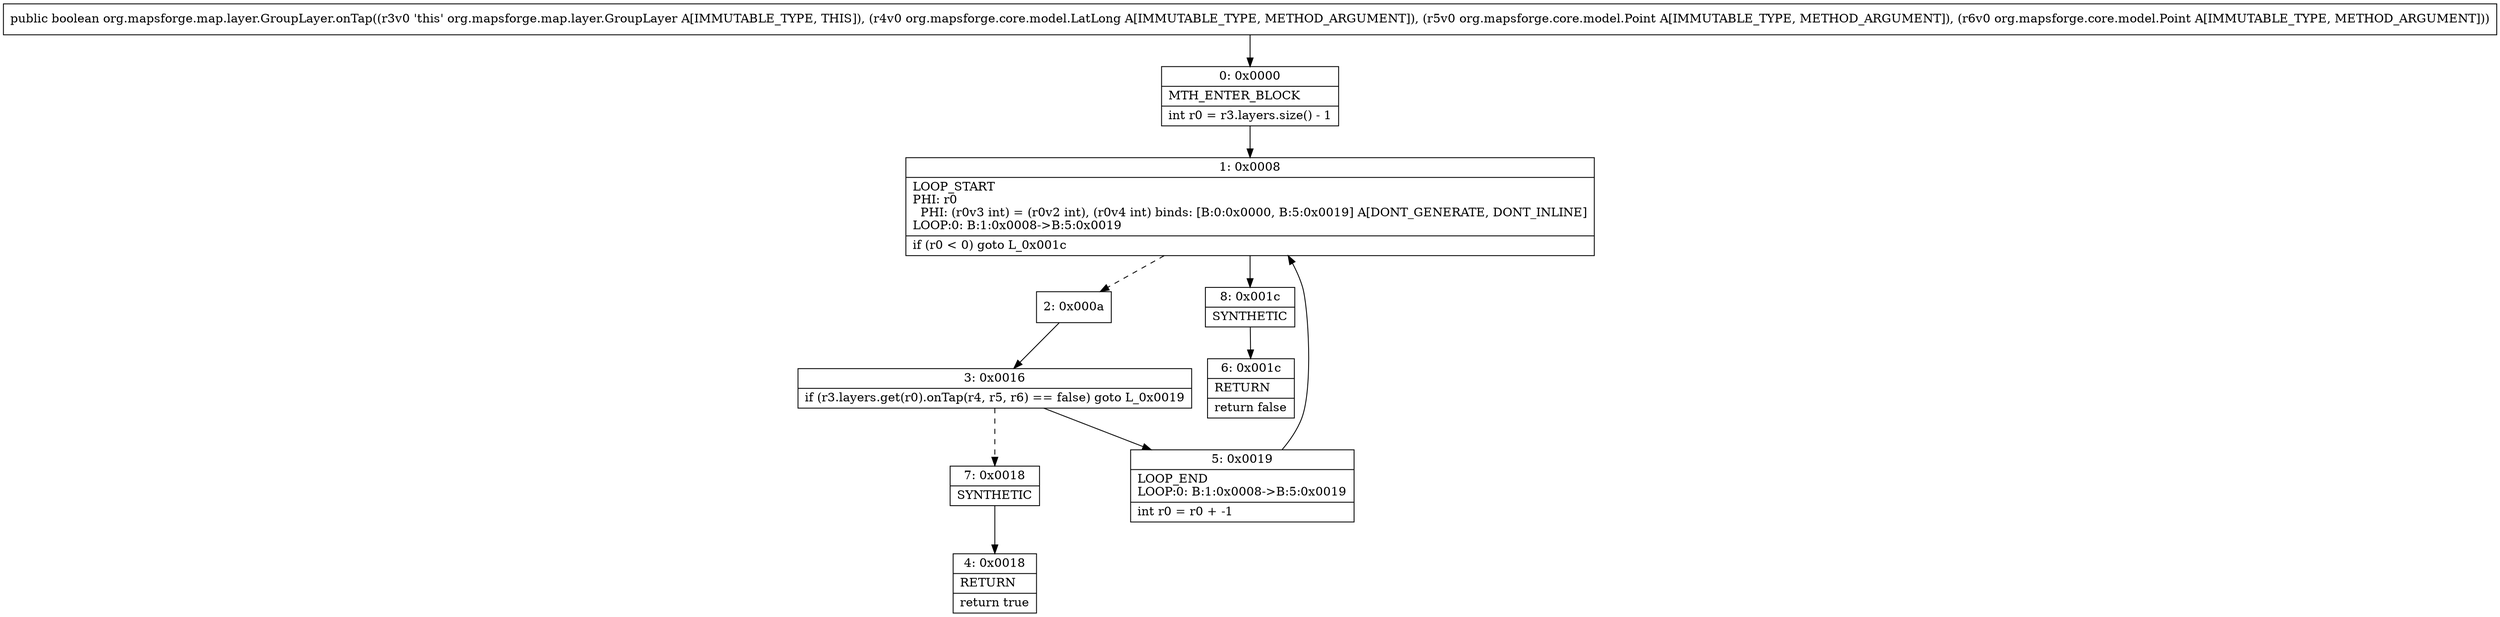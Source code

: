 digraph "CFG fororg.mapsforge.map.layer.GroupLayer.onTap(Lorg\/mapsforge\/core\/model\/LatLong;Lorg\/mapsforge\/core\/model\/Point;Lorg\/mapsforge\/core\/model\/Point;)Z" {
Node_0 [shape=record,label="{0\:\ 0x0000|MTH_ENTER_BLOCK\l|int r0 = r3.layers.size() \- 1\l}"];
Node_1 [shape=record,label="{1\:\ 0x0008|LOOP_START\lPHI: r0 \l  PHI: (r0v3 int) = (r0v2 int), (r0v4 int) binds: [B:0:0x0000, B:5:0x0019] A[DONT_GENERATE, DONT_INLINE]\lLOOP:0: B:1:0x0008\-\>B:5:0x0019\l|if (r0 \< 0) goto L_0x001c\l}"];
Node_2 [shape=record,label="{2\:\ 0x000a}"];
Node_3 [shape=record,label="{3\:\ 0x0016|if (r3.layers.get(r0).onTap(r4, r5, r6) == false) goto L_0x0019\l}"];
Node_4 [shape=record,label="{4\:\ 0x0018|RETURN\l|return true\l}"];
Node_5 [shape=record,label="{5\:\ 0x0019|LOOP_END\lLOOP:0: B:1:0x0008\-\>B:5:0x0019\l|int r0 = r0 + \-1\l}"];
Node_6 [shape=record,label="{6\:\ 0x001c|RETURN\l|return false\l}"];
Node_7 [shape=record,label="{7\:\ 0x0018|SYNTHETIC\l}"];
Node_8 [shape=record,label="{8\:\ 0x001c|SYNTHETIC\l}"];
MethodNode[shape=record,label="{public boolean org.mapsforge.map.layer.GroupLayer.onTap((r3v0 'this' org.mapsforge.map.layer.GroupLayer A[IMMUTABLE_TYPE, THIS]), (r4v0 org.mapsforge.core.model.LatLong A[IMMUTABLE_TYPE, METHOD_ARGUMENT]), (r5v0 org.mapsforge.core.model.Point A[IMMUTABLE_TYPE, METHOD_ARGUMENT]), (r6v0 org.mapsforge.core.model.Point A[IMMUTABLE_TYPE, METHOD_ARGUMENT])) }"];
MethodNode -> Node_0;
Node_0 -> Node_1;
Node_1 -> Node_2[style=dashed];
Node_1 -> Node_8;
Node_2 -> Node_3;
Node_3 -> Node_5;
Node_3 -> Node_7[style=dashed];
Node_5 -> Node_1;
Node_7 -> Node_4;
Node_8 -> Node_6;
}

